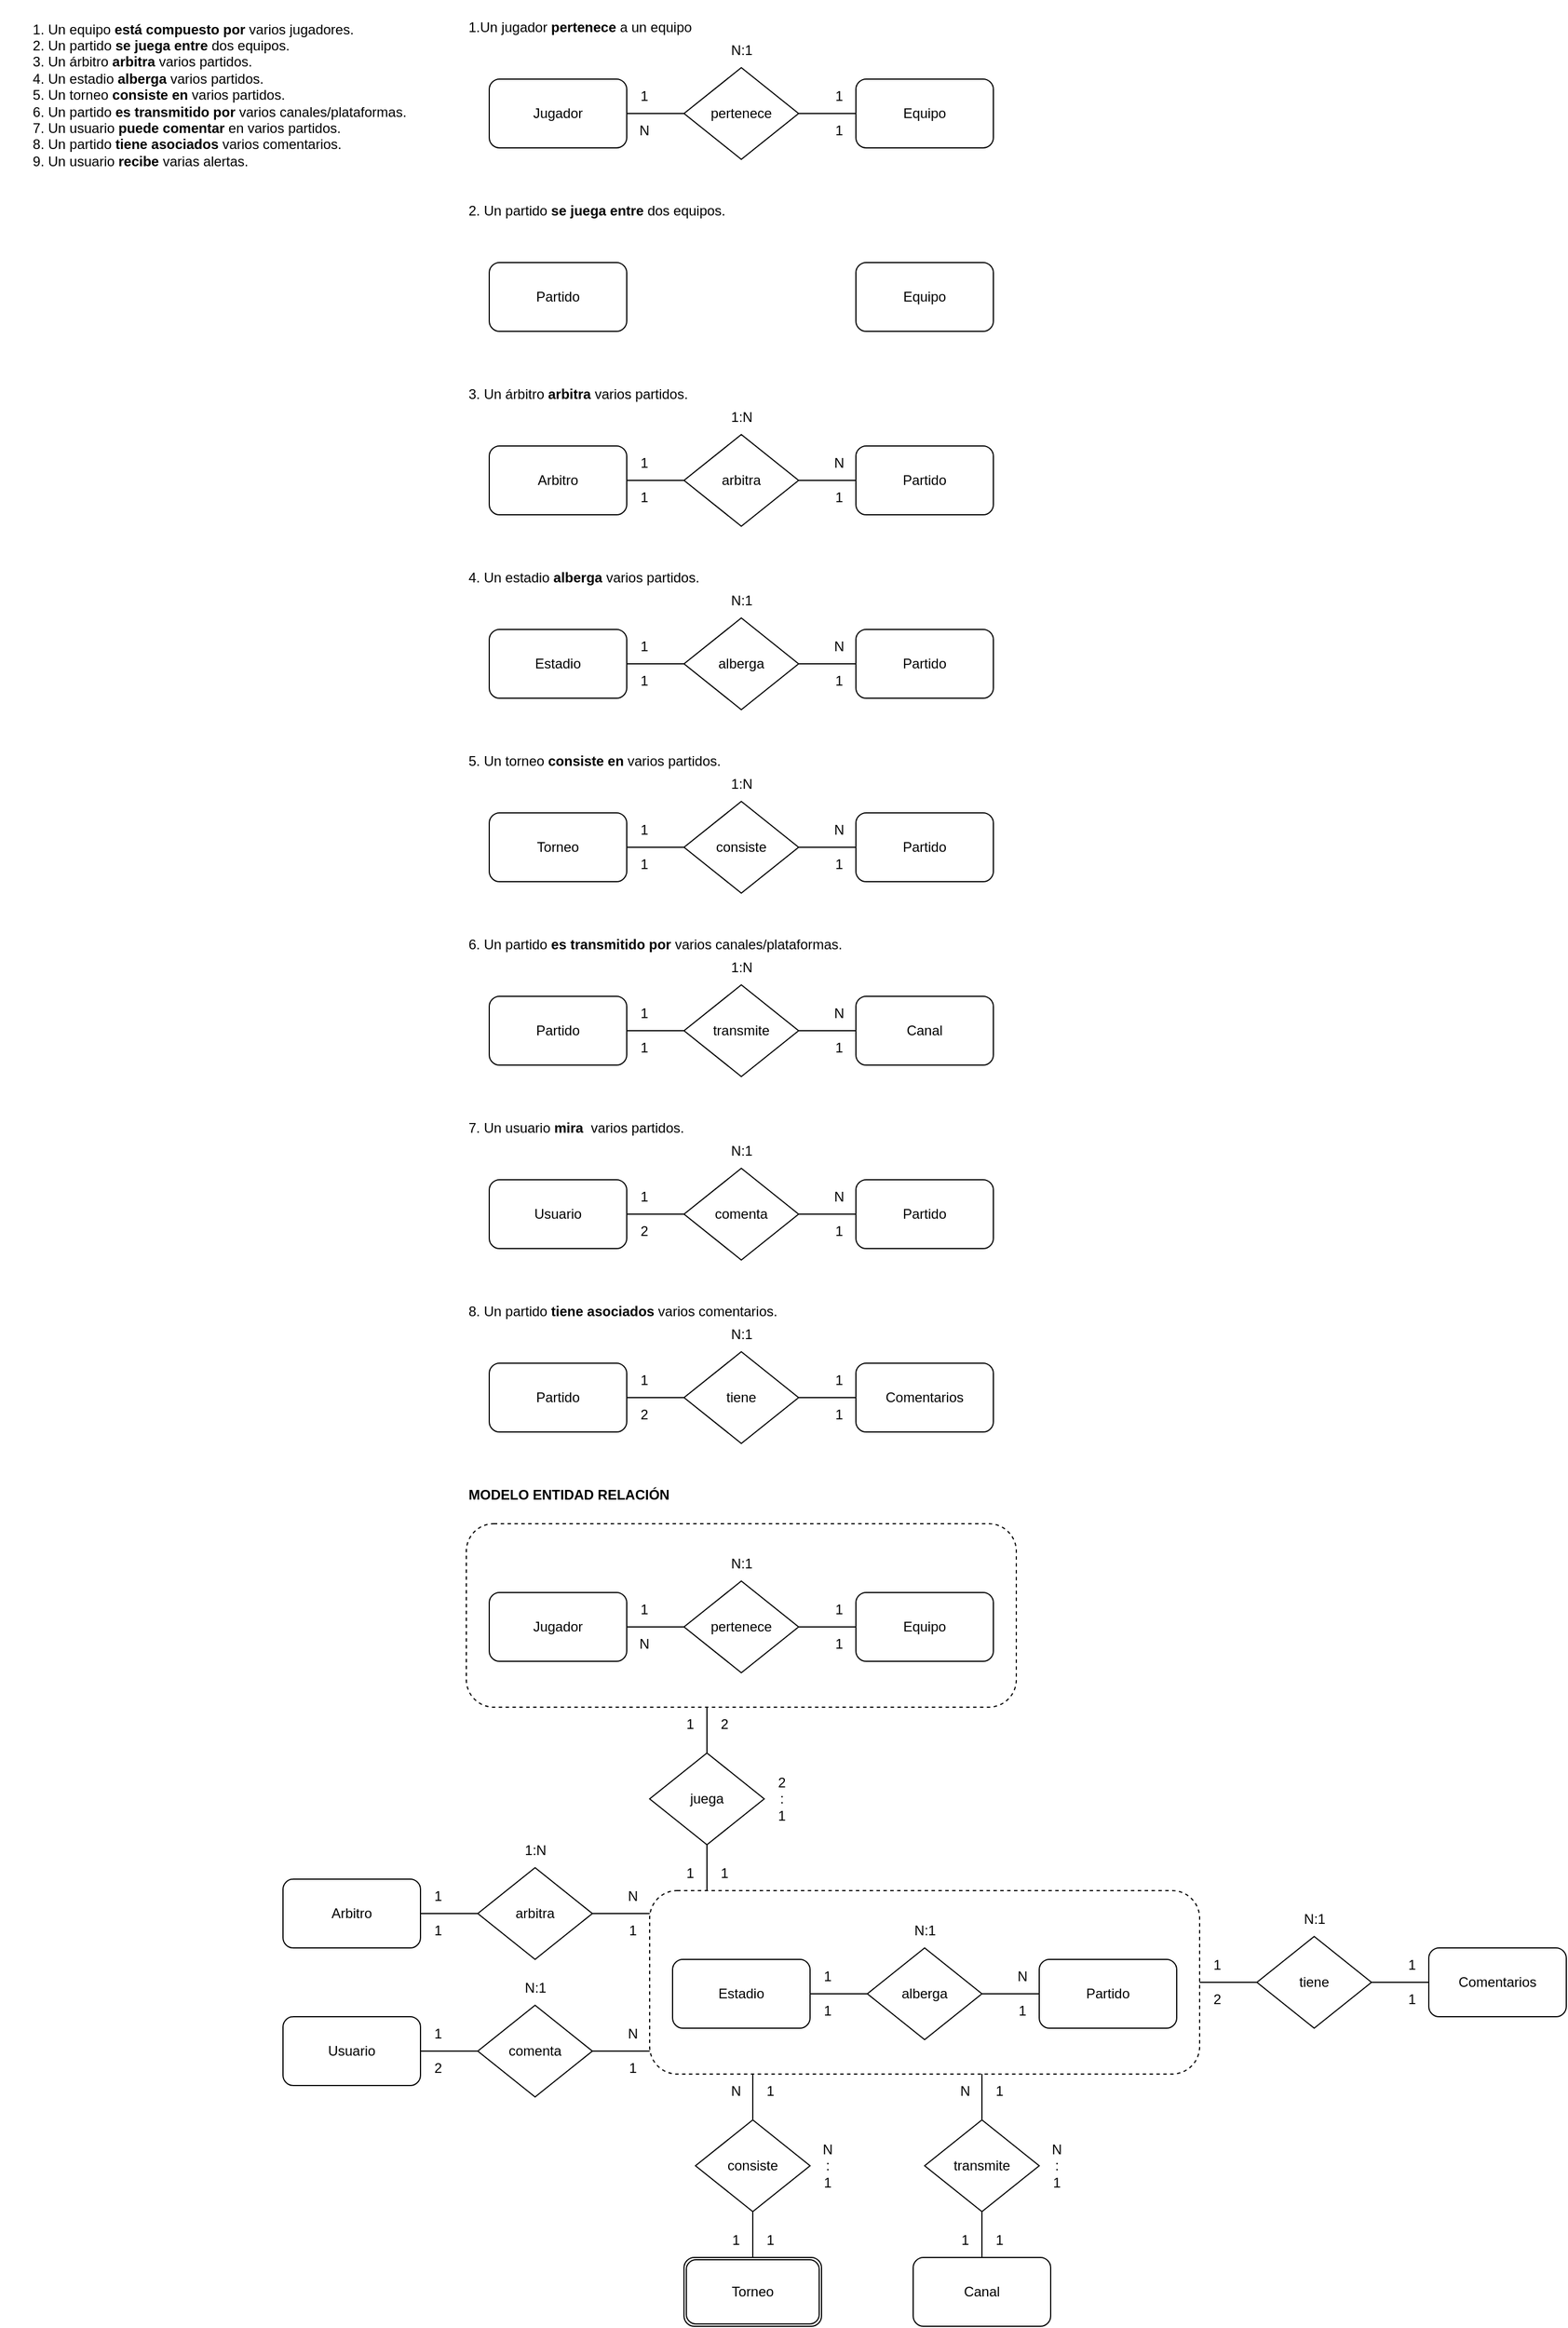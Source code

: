 <mxfile version="21.7.5" type="github">
  <diagram name="Página-1" id="e60TQ1UO-nG2-bENWtMV">
    <mxGraphModel dx="3017" dy="2050" grid="1" gridSize="10" guides="1" tooltips="1" connect="1" arrows="1" fold="1" page="1" pageScale="1" pageWidth="827" pageHeight="1169" math="0" shadow="0">
      <root>
        <mxCell id="0" />
        <mxCell id="1" parent="0" />
        <mxCell id="2xkfDvnHdjMdYnJCSqwo-2" value="&lt;div align=&quot;left&quot;&gt;&lt;ol&gt;&lt;li&gt;Un equipo &lt;strong&gt;está compuesto por&lt;/strong&gt; varios jugadores.&lt;/li&gt;&lt;li&gt;Un partido &lt;strong&gt;se juega entre&lt;/strong&gt; dos equipos.&lt;/li&gt;&lt;li&gt;Un árbitro &lt;strong&gt;arbitra&lt;/strong&gt; varios partidos.&lt;/li&gt;&lt;li&gt;Un estadio &lt;strong&gt;alberga&lt;/strong&gt; varios partidos.&lt;/li&gt;&lt;li&gt;Un torneo &lt;strong&gt;consiste en&lt;/strong&gt; varios partidos.&lt;/li&gt;&lt;li&gt;Un partido &lt;strong&gt;es transmitido por&lt;/strong&gt; varios canales/plataformas.&lt;/li&gt;&lt;li&gt;Un usuario &lt;strong&gt;puede comentar&lt;/strong&gt; en varios partidos.&lt;/li&gt;&lt;li&gt;Un partido &lt;strong&gt;tiene asociados&lt;/strong&gt; varios comentarios.&lt;/li&gt;&lt;li&gt;Un usuario &lt;strong&gt;recibe&lt;/strong&gt; varias alertas.&lt;/li&gt;&lt;/ol&gt;&lt;/div&gt;&lt;br/&gt;" style="text;html=1;align=left;verticalAlign=middle;resizable=0;points=[];autosize=1;strokeColor=none;fillColor=none;" vertex="1" parent="1">
          <mxGeometry x="-1207" y="-1169" width="380" height="180" as="geometry" />
        </mxCell>
        <mxCell id="2xkfDvnHdjMdYnJCSqwo-3" value="&lt;div align=&quot;left&quot;&gt;1.Un jugador &lt;b&gt;pertenece&lt;/b&gt; a un equipo&lt;/div&gt;" style="text;html=1;align=left;verticalAlign=middle;resizable=0;points=[];autosize=1;strokeColor=none;fillColor=none;" vertex="1" parent="1">
          <mxGeometry x="-800" y="-1160" width="220" height="30" as="geometry" />
        </mxCell>
        <mxCell id="2xkfDvnHdjMdYnJCSqwo-4" value="pertenece" style="rhombus;whiteSpace=wrap;html=1;" vertex="1" parent="1">
          <mxGeometry x="-610" y="-1110" width="100" height="80" as="geometry" />
        </mxCell>
        <mxCell id="2xkfDvnHdjMdYnJCSqwo-5" style="edgeStyle=none;rounded=0;orthogonalLoop=1;jettySize=auto;html=1;exitX=1;exitY=0.5;exitDx=0;exitDy=0;entryX=0;entryY=0.5;entryDx=0;entryDy=0;endArrow=none;endFill=0;" edge="1" parent="1" source="2xkfDvnHdjMdYnJCSqwo-6" target="2xkfDvnHdjMdYnJCSqwo-4">
          <mxGeometry relative="1" as="geometry" />
        </mxCell>
        <mxCell id="2xkfDvnHdjMdYnJCSqwo-6" value="Jugador" style="rounded=1;whiteSpace=wrap;html=1;" vertex="1" parent="1">
          <mxGeometry x="-780" y="-1100" width="120" height="60" as="geometry" />
        </mxCell>
        <mxCell id="2xkfDvnHdjMdYnJCSqwo-7" style="edgeStyle=none;rounded=0;orthogonalLoop=1;jettySize=auto;html=1;exitX=0;exitY=0.5;exitDx=0;exitDy=0;entryX=1;entryY=0.5;entryDx=0;entryDy=0;endArrow=none;endFill=0;" edge="1" parent="1" source="2xkfDvnHdjMdYnJCSqwo-8" target="2xkfDvnHdjMdYnJCSqwo-4">
          <mxGeometry relative="1" as="geometry" />
        </mxCell>
        <mxCell id="2xkfDvnHdjMdYnJCSqwo-8" value="&lt;div&gt;Equipo&lt;/div&gt;" style="rounded=1;whiteSpace=wrap;html=1;strokeColor=default;gradientColor=none;shadow=0;" vertex="1" parent="1">
          <mxGeometry x="-460" y="-1100" width="120" height="60" as="geometry" />
        </mxCell>
        <mxCell id="2xkfDvnHdjMdYnJCSqwo-9" value="N:1" style="text;html=1;align=center;verticalAlign=middle;resizable=0;points=[];autosize=1;strokeColor=none;fillColor=none;" vertex="1" parent="1">
          <mxGeometry x="-580" y="-1140" width="40" height="30" as="geometry" />
        </mxCell>
        <mxCell id="2xkfDvnHdjMdYnJCSqwo-10" value="1" style="text;html=1;align=center;verticalAlign=middle;resizable=0;points=[];autosize=1;strokeColor=none;fillColor=none;" vertex="1" parent="1">
          <mxGeometry x="-660" y="-1100" width="30" height="30" as="geometry" />
        </mxCell>
        <mxCell id="2xkfDvnHdjMdYnJCSqwo-11" value="N" style="text;html=1;align=center;verticalAlign=middle;resizable=0;points=[];autosize=1;strokeColor=none;fillColor=none;" vertex="1" parent="1">
          <mxGeometry x="-660" y="-1070" width="30" height="30" as="geometry" />
        </mxCell>
        <mxCell id="2xkfDvnHdjMdYnJCSqwo-12" value="1" style="text;html=1;align=center;verticalAlign=middle;resizable=0;points=[];autosize=1;strokeColor=none;fillColor=none;" vertex="1" parent="1">
          <mxGeometry x="-490" y="-1100" width="30" height="30" as="geometry" />
        </mxCell>
        <mxCell id="2xkfDvnHdjMdYnJCSqwo-13" value="1" style="text;html=1;align=center;verticalAlign=middle;resizable=0;points=[];autosize=1;strokeColor=none;fillColor=none;" vertex="1" parent="1">
          <mxGeometry x="-490" y="-1070" width="30" height="30" as="geometry" />
        </mxCell>
        <mxCell id="2xkfDvnHdjMdYnJCSqwo-14" value="2. Un partido &lt;strong&gt;se juega entre&lt;/strong&gt; dos equipos." style="text;html=1;align=left;verticalAlign=middle;resizable=0;points=[];autosize=1;strokeColor=none;fillColor=none;" vertex="1" parent="1">
          <mxGeometry x="-800" y="-1000" width="250" height="30" as="geometry" />
        </mxCell>
        <mxCell id="2xkfDvnHdjMdYnJCSqwo-19" value="Partido" style="rounded=1;whiteSpace=wrap;html=1;" vertex="1" parent="1">
          <mxGeometry x="-780" y="-940" width="120" height="60" as="geometry" />
        </mxCell>
        <mxCell id="2xkfDvnHdjMdYnJCSqwo-21" value="Equipo" style="rounded=1;whiteSpace=wrap;html=1;" vertex="1" parent="1">
          <mxGeometry x="-460" y="-940" width="120" height="60" as="geometry" />
        </mxCell>
        <mxCell id="2xkfDvnHdjMdYnJCSqwo-27" value="3. Un árbitro &lt;strong&gt;arbitra&lt;/strong&gt; varios partidos." style="text;html=1;align=left;verticalAlign=middle;resizable=0;points=[];autosize=1;strokeColor=none;fillColor=none;" vertex="1" parent="1">
          <mxGeometry x="-800" y="-840" width="210" height="30" as="geometry" />
        </mxCell>
        <mxCell id="2xkfDvnHdjMdYnJCSqwo-28" value="arbitra" style="rhombus;whiteSpace=wrap;html=1;" vertex="1" parent="1">
          <mxGeometry x="-610" y="-790" width="100" height="80" as="geometry" />
        </mxCell>
        <mxCell id="2xkfDvnHdjMdYnJCSqwo-29" style="edgeStyle=none;rounded=0;orthogonalLoop=1;jettySize=auto;html=1;exitX=1;exitY=0.5;exitDx=0;exitDy=0;entryX=0;entryY=0.5;entryDx=0;entryDy=0;endArrow=none;endFill=0;" edge="1" source="2xkfDvnHdjMdYnJCSqwo-30" target="2xkfDvnHdjMdYnJCSqwo-28" parent="1">
          <mxGeometry relative="1" as="geometry" />
        </mxCell>
        <mxCell id="2xkfDvnHdjMdYnJCSqwo-30" value="Arbitro" style="rounded=1;whiteSpace=wrap;html=1;" vertex="1" parent="1">
          <mxGeometry x="-780" y="-780" width="120" height="60" as="geometry" />
        </mxCell>
        <mxCell id="2xkfDvnHdjMdYnJCSqwo-31" style="edgeStyle=none;rounded=0;orthogonalLoop=1;jettySize=auto;html=1;exitX=0;exitY=0.5;exitDx=0;exitDy=0;entryX=1;entryY=0.5;entryDx=0;entryDy=0;endArrow=none;endFill=0;" edge="1" source="2xkfDvnHdjMdYnJCSqwo-32" target="2xkfDvnHdjMdYnJCSqwo-28" parent="1">
          <mxGeometry relative="1" as="geometry" />
        </mxCell>
        <mxCell id="2xkfDvnHdjMdYnJCSqwo-32" value="Partido" style="rounded=1;whiteSpace=wrap;html=1;" vertex="1" parent="1">
          <mxGeometry x="-460" y="-780" width="120" height="60" as="geometry" />
        </mxCell>
        <mxCell id="2xkfDvnHdjMdYnJCSqwo-33" value="1:N" style="text;html=1;align=center;verticalAlign=middle;resizable=0;points=[];autosize=1;strokeColor=none;fillColor=none;" vertex="1" parent="1">
          <mxGeometry x="-580" y="-820" width="40" height="30" as="geometry" />
        </mxCell>
        <mxCell id="2xkfDvnHdjMdYnJCSqwo-34" value="1" style="text;html=1;align=center;verticalAlign=middle;resizable=0;points=[];autosize=1;strokeColor=none;fillColor=none;" vertex="1" parent="1">
          <mxGeometry x="-660" y="-780" width="30" height="30" as="geometry" />
        </mxCell>
        <mxCell id="2xkfDvnHdjMdYnJCSqwo-35" value="1" style="text;html=1;align=center;verticalAlign=middle;resizable=0;points=[];autosize=1;strokeColor=none;fillColor=none;" vertex="1" parent="1">
          <mxGeometry x="-660" y="-750" width="30" height="30" as="geometry" />
        </mxCell>
        <mxCell id="2xkfDvnHdjMdYnJCSqwo-36" value="N" style="text;html=1;align=center;verticalAlign=middle;resizable=0;points=[];autosize=1;strokeColor=none;fillColor=none;" vertex="1" parent="1">
          <mxGeometry x="-490" y="-780" width="30" height="30" as="geometry" />
        </mxCell>
        <mxCell id="2xkfDvnHdjMdYnJCSqwo-37" value="1" style="text;html=1;align=center;verticalAlign=middle;resizable=0;points=[];autosize=1;strokeColor=none;fillColor=none;" vertex="1" parent="1">
          <mxGeometry x="-490" y="-750" width="30" height="30" as="geometry" />
        </mxCell>
        <mxCell id="2xkfDvnHdjMdYnJCSqwo-38" value="4. Un estadio &lt;strong&gt;alberga&lt;/strong&gt; varios partidos." style="text;html=1;align=left;verticalAlign=middle;resizable=0;points=[];autosize=1;strokeColor=none;fillColor=none;" vertex="1" parent="1">
          <mxGeometry x="-800" y="-680" width="220" height="30" as="geometry" />
        </mxCell>
        <mxCell id="2xkfDvnHdjMdYnJCSqwo-39" value="alberga" style="rhombus;whiteSpace=wrap;html=1;" vertex="1" parent="1">
          <mxGeometry x="-610" y="-630" width="100" height="80" as="geometry" />
        </mxCell>
        <mxCell id="2xkfDvnHdjMdYnJCSqwo-40" style="edgeStyle=none;rounded=0;orthogonalLoop=1;jettySize=auto;html=1;exitX=1;exitY=0.5;exitDx=0;exitDy=0;entryX=0;entryY=0.5;entryDx=0;entryDy=0;endArrow=none;endFill=0;" edge="1" source="2xkfDvnHdjMdYnJCSqwo-41" target="2xkfDvnHdjMdYnJCSqwo-39" parent="1">
          <mxGeometry relative="1" as="geometry" />
        </mxCell>
        <mxCell id="2xkfDvnHdjMdYnJCSqwo-41" value="Estadio" style="rounded=1;whiteSpace=wrap;html=1;" vertex="1" parent="1">
          <mxGeometry x="-780" y="-620" width="120" height="60" as="geometry" />
        </mxCell>
        <mxCell id="2xkfDvnHdjMdYnJCSqwo-42" style="edgeStyle=none;rounded=0;orthogonalLoop=1;jettySize=auto;html=1;exitX=0;exitY=0.5;exitDx=0;exitDy=0;entryX=1;entryY=0.5;entryDx=0;entryDy=0;endArrow=none;endFill=0;" edge="1" source="2xkfDvnHdjMdYnJCSqwo-43" target="2xkfDvnHdjMdYnJCSqwo-39" parent="1">
          <mxGeometry relative="1" as="geometry" />
        </mxCell>
        <mxCell id="2xkfDvnHdjMdYnJCSqwo-43" value="Partido" style="rounded=1;whiteSpace=wrap;html=1;" vertex="1" parent="1">
          <mxGeometry x="-460" y="-620" width="120" height="60" as="geometry" />
        </mxCell>
        <mxCell id="2xkfDvnHdjMdYnJCSqwo-44" value="N:1" style="text;html=1;align=center;verticalAlign=middle;resizable=0;points=[];autosize=1;strokeColor=none;fillColor=none;" vertex="1" parent="1">
          <mxGeometry x="-580" y="-660" width="40" height="30" as="geometry" />
        </mxCell>
        <mxCell id="2xkfDvnHdjMdYnJCSqwo-45" value="1" style="text;html=1;align=center;verticalAlign=middle;resizable=0;points=[];autosize=1;strokeColor=none;fillColor=none;" vertex="1" parent="1">
          <mxGeometry x="-660" y="-620" width="30" height="30" as="geometry" />
        </mxCell>
        <mxCell id="2xkfDvnHdjMdYnJCSqwo-46" value="1" style="text;html=1;align=center;verticalAlign=middle;resizable=0;points=[];autosize=1;strokeColor=none;fillColor=none;" vertex="1" parent="1">
          <mxGeometry x="-660" y="-590" width="30" height="30" as="geometry" />
        </mxCell>
        <mxCell id="2xkfDvnHdjMdYnJCSqwo-47" value="N" style="text;html=1;align=center;verticalAlign=middle;resizable=0;points=[];autosize=1;strokeColor=none;fillColor=none;" vertex="1" parent="1">
          <mxGeometry x="-490" y="-620" width="30" height="30" as="geometry" />
        </mxCell>
        <mxCell id="2xkfDvnHdjMdYnJCSqwo-48" value="1" style="text;html=1;align=center;verticalAlign=middle;resizable=0;points=[];autosize=1;strokeColor=none;fillColor=none;" vertex="1" parent="1">
          <mxGeometry x="-490" y="-590" width="30" height="30" as="geometry" />
        </mxCell>
        <mxCell id="2xkfDvnHdjMdYnJCSqwo-49" value="5. Un torneo &lt;strong&gt;consiste en&lt;/strong&gt; varios partidos." style="text;html=1;align=left;verticalAlign=middle;resizable=0;points=[];autosize=1;strokeColor=none;fillColor=none;" vertex="1" parent="1">
          <mxGeometry x="-800" y="-520" width="240" height="30" as="geometry" />
        </mxCell>
        <mxCell id="2xkfDvnHdjMdYnJCSqwo-50" value="consiste" style="rhombus;whiteSpace=wrap;html=1;" vertex="1" parent="1">
          <mxGeometry x="-610" y="-470" width="100" height="80" as="geometry" />
        </mxCell>
        <mxCell id="2xkfDvnHdjMdYnJCSqwo-51" style="edgeStyle=none;rounded=0;orthogonalLoop=1;jettySize=auto;html=1;exitX=1;exitY=0.5;exitDx=0;exitDy=0;entryX=0;entryY=0.5;entryDx=0;entryDy=0;endArrow=none;endFill=0;" edge="1" source="2xkfDvnHdjMdYnJCSqwo-52" target="2xkfDvnHdjMdYnJCSqwo-50" parent="1">
          <mxGeometry relative="1" as="geometry" />
        </mxCell>
        <mxCell id="2xkfDvnHdjMdYnJCSqwo-52" value="Torneo" style="rounded=1;whiteSpace=wrap;html=1;" vertex="1" parent="1">
          <mxGeometry x="-780" y="-460" width="120" height="60" as="geometry" />
        </mxCell>
        <mxCell id="2xkfDvnHdjMdYnJCSqwo-53" style="edgeStyle=none;rounded=0;orthogonalLoop=1;jettySize=auto;html=1;exitX=0;exitY=0.5;exitDx=0;exitDy=0;entryX=1;entryY=0.5;entryDx=0;entryDy=0;endArrow=none;endFill=0;" edge="1" source="2xkfDvnHdjMdYnJCSqwo-54" target="2xkfDvnHdjMdYnJCSqwo-50" parent="1">
          <mxGeometry relative="1" as="geometry" />
        </mxCell>
        <mxCell id="2xkfDvnHdjMdYnJCSqwo-54" value="Partido" style="rounded=1;whiteSpace=wrap;html=1;" vertex="1" parent="1">
          <mxGeometry x="-460" y="-460" width="120" height="60" as="geometry" />
        </mxCell>
        <mxCell id="2xkfDvnHdjMdYnJCSqwo-55" value="1:N" style="text;html=1;align=center;verticalAlign=middle;resizable=0;points=[];autosize=1;strokeColor=none;fillColor=none;" vertex="1" parent="1">
          <mxGeometry x="-580" y="-500" width="40" height="30" as="geometry" />
        </mxCell>
        <mxCell id="2xkfDvnHdjMdYnJCSqwo-56" value="1" style="text;html=1;align=center;verticalAlign=middle;resizable=0;points=[];autosize=1;strokeColor=none;fillColor=none;" vertex="1" parent="1">
          <mxGeometry x="-660" y="-460" width="30" height="30" as="geometry" />
        </mxCell>
        <mxCell id="2xkfDvnHdjMdYnJCSqwo-57" value="1" style="text;html=1;align=center;verticalAlign=middle;resizable=0;points=[];autosize=1;strokeColor=none;fillColor=none;" vertex="1" parent="1">
          <mxGeometry x="-660" y="-430" width="30" height="30" as="geometry" />
        </mxCell>
        <mxCell id="2xkfDvnHdjMdYnJCSqwo-58" value="N" style="text;html=1;align=center;verticalAlign=middle;resizable=0;points=[];autosize=1;strokeColor=none;fillColor=none;" vertex="1" parent="1">
          <mxGeometry x="-490" y="-460" width="30" height="30" as="geometry" />
        </mxCell>
        <mxCell id="2xkfDvnHdjMdYnJCSqwo-59" value="1" style="text;html=1;align=center;verticalAlign=middle;resizable=0;points=[];autosize=1;strokeColor=none;fillColor=none;" vertex="1" parent="1">
          <mxGeometry x="-490" y="-430" width="30" height="30" as="geometry" />
        </mxCell>
        <mxCell id="2xkfDvnHdjMdYnJCSqwo-60" value="6. Un partido &lt;strong&gt;es transmitido por&lt;/strong&gt; varios canales/plataformas." style="text;html=1;align=left;verticalAlign=middle;resizable=0;points=[];autosize=1;strokeColor=none;fillColor=none;" vertex="1" parent="1">
          <mxGeometry x="-800" y="-360" width="350" height="30" as="geometry" />
        </mxCell>
        <mxCell id="2xkfDvnHdjMdYnJCSqwo-61" value="transmite" style="rhombus;whiteSpace=wrap;html=1;" vertex="1" parent="1">
          <mxGeometry x="-610" y="-310" width="100" height="80" as="geometry" />
        </mxCell>
        <mxCell id="2xkfDvnHdjMdYnJCSqwo-62" style="edgeStyle=none;rounded=0;orthogonalLoop=1;jettySize=auto;html=1;exitX=1;exitY=0.5;exitDx=0;exitDy=0;entryX=0;entryY=0.5;entryDx=0;entryDy=0;endArrow=none;endFill=0;" edge="1" source="2xkfDvnHdjMdYnJCSqwo-63" target="2xkfDvnHdjMdYnJCSqwo-61" parent="1">
          <mxGeometry relative="1" as="geometry" />
        </mxCell>
        <mxCell id="2xkfDvnHdjMdYnJCSqwo-63" value="Partido" style="rounded=1;whiteSpace=wrap;html=1;" vertex="1" parent="1">
          <mxGeometry x="-780" y="-300" width="120" height="60" as="geometry" />
        </mxCell>
        <mxCell id="2xkfDvnHdjMdYnJCSqwo-64" style="edgeStyle=none;rounded=0;orthogonalLoop=1;jettySize=auto;html=1;exitX=0;exitY=0.5;exitDx=0;exitDy=0;entryX=1;entryY=0.5;entryDx=0;entryDy=0;endArrow=none;endFill=0;" edge="1" source="2xkfDvnHdjMdYnJCSqwo-65" target="2xkfDvnHdjMdYnJCSqwo-61" parent="1">
          <mxGeometry relative="1" as="geometry" />
        </mxCell>
        <mxCell id="2xkfDvnHdjMdYnJCSqwo-65" value="Canal" style="rounded=1;whiteSpace=wrap;html=1;" vertex="1" parent="1">
          <mxGeometry x="-460" y="-300" width="120" height="60" as="geometry" />
        </mxCell>
        <mxCell id="2xkfDvnHdjMdYnJCSqwo-66" value="1:N" style="text;html=1;align=center;verticalAlign=middle;resizable=0;points=[];autosize=1;strokeColor=none;fillColor=none;" vertex="1" parent="1">
          <mxGeometry x="-580" y="-340" width="40" height="30" as="geometry" />
        </mxCell>
        <mxCell id="2xkfDvnHdjMdYnJCSqwo-67" value="1" style="text;html=1;align=center;verticalAlign=middle;resizable=0;points=[];autosize=1;strokeColor=none;fillColor=none;" vertex="1" parent="1">
          <mxGeometry x="-660" y="-300" width="30" height="30" as="geometry" />
        </mxCell>
        <mxCell id="2xkfDvnHdjMdYnJCSqwo-68" value="1" style="text;html=1;align=center;verticalAlign=middle;resizable=0;points=[];autosize=1;strokeColor=none;fillColor=none;" vertex="1" parent="1">
          <mxGeometry x="-660" y="-270" width="30" height="30" as="geometry" />
        </mxCell>
        <mxCell id="2xkfDvnHdjMdYnJCSqwo-69" value="N" style="text;html=1;align=center;verticalAlign=middle;resizable=0;points=[];autosize=1;strokeColor=none;fillColor=none;" vertex="1" parent="1">
          <mxGeometry x="-490" y="-300" width="30" height="30" as="geometry" />
        </mxCell>
        <mxCell id="2xkfDvnHdjMdYnJCSqwo-70" value="1" style="text;html=1;align=center;verticalAlign=middle;resizable=0;points=[];autosize=1;strokeColor=none;fillColor=none;" vertex="1" parent="1">
          <mxGeometry x="-490" y="-270" width="30" height="30" as="geometry" />
        </mxCell>
        <mxCell id="2xkfDvnHdjMdYnJCSqwo-71" value="7. Un usuario &lt;b&gt;mira&lt;/b&gt;&amp;nbsp; varios partidos." style="text;html=1;align=left;verticalAlign=middle;resizable=0;points=[];autosize=1;strokeColor=none;fillColor=none;" vertex="1" parent="1">
          <mxGeometry x="-800" y="-200" width="210" height="30" as="geometry" />
        </mxCell>
        <mxCell id="2xkfDvnHdjMdYnJCSqwo-72" value="comenta" style="rhombus;whiteSpace=wrap;html=1;" vertex="1" parent="1">
          <mxGeometry x="-610" y="-150" width="100" height="80" as="geometry" />
        </mxCell>
        <mxCell id="2xkfDvnHdjMdYnJCSqwo-73" style="edgeStyle=none;rounded=0;orthogonalLoop=1;jettySize=auto;html=1;exitX=1;exitY=0.5;exitDx=0;exitDy=0;entryX=0;entryY=0.5;entryDx=0;entryDy=0;endArrow=none;endFill=0;" edge="1" source="2xkfDvnHdjMdYnJCSqwo-74" target="2xkfDvnHdjMdYnJCSqwo-72" parent="1">
          <mxGeometry relative="1" as="geometry" />
        </mxCell>
        <mxCell id="2xkfDvnHdjMdYnJCSqwo-74" value="Usuario" style="rounded=1;whiteSpace=wrap;html=1;" vertex="1" parent="1">
          <mxGeometry x="-780" y="-140" width="120" height="60" as="geometry" />
        </mxCell>
        <mxCell id="2xkfDvnHdjMdYnJCSqwo-75" style="edgeStyle=none;rounded=0;orthogonalLoop=1;jettySize=auto;html=1;exitX=0;exitY=0.5;exitDx=0;exitDy=0;entryX=1;entryY=0.5;entryDx=0;entryDy=0;endArrow=none;endFill=0;" edge="1" source="2xkfDvnHdjMdYnJCSqwo-76" target="2xkfDvnHdjMdYnJCSqwo-72" parent="1">
          <mxGeometry relative="1" as="geometry" />
        </mxCell>
        <mxCell id="2xkfDvnHdjMdYnJCSqwo-76" value="Partido" style="rounded=1;whiteSpace=wrap;html=1;" vertex="1" parent="1">
          <mxGeometry x="-460" y="-140" width="120" height="60" as="geometry" />
        </mxCell>
        <mxCell id="2xkfDvnHdjMdYnJCSqwo-77" value="N:1" style="text;html=1;align=center;verticalAlign=middle;resizable=0;points=[];autosize=1;strokeColor=none;fillColor=none;" vertex="1" parent="1">
          <mxGeometry x="-580" y="-180" width="40" height="30" as="geometry" />
        </mxCell>
        <mxCell id="2xkfDvnHdjMdYnJCSqwo-78" value="1" style="text;html=1;align=center;verticalAlign=middle;resizable=0;points=[];autosize=1;strokeColor=none;fillColor=none;" vertex="1" parent="1">
          <mxGeometry x="-660" y="-140" width="30" height="30" as="geometry" />
        </mxCell>
        <mxCell id="2xkfDvnHdjMdYnJCSqwo-79" value="2" style="text;html=1;align=center;verticalAlign=middle;resizable=0;points=[];autosize=1;strokeColor=none;fillColor=none;" vertex="1" parent="1">
          <mxGeometry x="-660" y="-110" width="30" height="30" as="geometry" />
        </mxCell>
        <mxCell id="2xkfDvnHdjMdYnJCSqwo-80" value="N" style="text;html=1;align=center;verticalAlign=middle;resizable=0;points=[];autosize=1;strokeColor=none;fillColor=none;" vertex="1" parent="1">
          <mxGeometry x="-490" y="-140" width="30" height="30" as="geometry" />
        </mxCell>
        <mxCell id="2xkfDvnHdjMdYnJCSqwo-81" value="1" style="text;html=1;align=center;verticalAlign=middle;resizable=0;points=[];autosize=1;strokeColor=none;fillColor=none;" vertex="1" parent="1">
          <mxGeometry x="-490" y="-110" width="30" height="30" as="geometry" />
        </mxCell>
        <mxCell id="2xkfDvnHdjMdYnJCSqwo-82" value="8. Un partido &lt;strong&gt;tiene asociados&lt;/strong&gt; varios comentarios." style="text;html=1;align=left;verticalAlign=middle;resizable=0;points=[];autosize=1;strokeColor=none;fillColor=none;" vertex="1" parent="1">
          <mxGeometry x="-800" y="-40" width="290" height="30" as="geometry" />
        </mxCell>
        <mxCell id="2xkfDvnHdjMdYnJCSqwo-83" value="tiene" style="rhombus;whiteSpace=wrap;html=1;" vertex="1" parent="1">
          <mxGeometry x="-610" y="10" width="100" height="80" as="geometry" />
        </mxCell>
        <mxCell id="2xkfDvnHdjMdYnJCSqwo-84" style="edgeStyle=none;rounded=0;orthogonalLoop=1;jettySize=auto;html=1;exitX=1;exitY=0.5;exitDx=0;exitDy=0;entryX=0;entryY=0.5;entryDx=0;entryDy=0;endArrow=none;endFill=0;" edge="1" source="2xkfDvnHdjMdYnJCSqwo-85" target="2xkfDvnHdjMdYnJCSqwo-83" parent="1">
          <mxGeometry relative="1" as="geometry" />
        </mxCell>
        <mxCell id="2xkfDvnHdjMdYnJCSqwo-85" value="Partido" style="rounded=1;whiteSpace=wrap;html=1;" vertex="1" parent="1">
          <mxGeometry x="-780" y="20" width="120" height="60" as="geometry" />
        </mxCell>
        <mxCell id="2xkfDvnHdjMdYnJCSqwo-86" style="edgeStyle=none;rounded=0;orthogonalLoop=1;jettySize=auto;html=1;exitX=0;exitY=0.5;exitDx=0;exitDy=0;entryX=1;entryY=0.5;entryDx=0;entryDy=0;endArrow=none;endFill=0;" edge="1" source="2xkfDvnHdjMdYnJCSqwo-87" target="2xkfDvnHdjMdYnJCSqwo-83" parent="1">
          <mxGeometry relative="1" as="geometry" />
        </mxCell>
        <mxCell id="2xkfDvnHdjMdYnJCSqwo-87" value="Comentarios" style="rounded=1;whiteSpace=wrap;html=1;" vertex="1" parent="1">
          <mxGeometry x="-460" y="20" width="120" height="60" as="geometry" />
        </mxCell>
        <mxCell id="2xkfDvnHdjMdYnJCSqwo-88" value="N:1" style="text;html=1;align=center;verticalAlign=middle;resizable=0;points=[];autosize=1;strokeColor=none;fillColor=none;" vertex="1" parent="1">
          <mxGeometry x="-580" y="-20" width="40" height="30" as="geometry" />
        </mxCell>
        <mxCell id="2xkfDvnHdjMdYnJCSqwo-89" value="1" style="text;html=1;align=center;verticalAlign=middle;resizable=0;points=[];autosize=1;strokeColor=none;fillColor=none;" vertex="1" parent="1">
          <mxGeometry x="-660" y="20" width="30" height="30" as="geometry" />
        </mxCell>
        <mxCell id="2xkfDvnHdjMdYnJCSqwo-90" value="2" style="text;html=1;align=center;verticalAlign=middle;resizable=0;points=[];autosize=1;strokeColor=none;fillColor=none;" vertex="1" parent="1">
          <mxGeometry x="-660" y="50" width="30" height="30" as="geometry" />
        </mxCell>
        <mxCell id="2xkfDvnHdjMdYnJCSqwo-91" value="1" style="text;html=1;align=center;verticalAlign=middle;resizable=0;points=[];autosize=1;strokeColor=none;fillColor=none;" vertex="1" parent="1">
          <mxGeometry x="-490" y="20" width="30" height="30" as="geometry" />
        </mxCell>
        <mxCell id="2xkfDvnHdjMdYnJCSqwo-92" value="1" style="text;html=1;align=center;verticalAlign=middle;resizable=0;points=[];autosize=1;strokeColor=none;fillColor=none;" vertex="1" parent="1">
          <mxGeometry x="-490" y="50" width="30" height="30" as="geometry" />
        </mxCell>
        <mxCell id="2xkfDvnHdjMdYnJCSqwo-104" value="&lt;b&gt;MODELO ENTIDAD RELACIÓN&lt;br&gt;&lt;/b&gt;" style="text;html=1;align=left;verticalAlign=middle;resizable=0;points=[];autosize=1;strokeColor=none;fillColor=none;" vertex="1" parent="1">
          <mxGeometry x="-800" y="120" width="200" height="30" as="geometry" />
        </mxCell>
        <mxCell id="2xkfDvnHdjMdYnJCSqwo-148" value="alberga" style="rhombus;whiteSpace=wrap;html=1;" vertex="1" parent="1">
          <mxGeometry x="-450" y="530" width="100" height="80" as="geometry" />
        </mxCell>
        <mxCell id="2xkfDvnHdjMdYnJCSqwo-149" style="edgeStyle=none;rounded=0;orthogonalLoop=1;jettySize=auto;html=1;exitX=1;exitY=0.5;exitDx=0;exitDy=0;entryX=0;entryY=0.5;entryDx=0;entryDy=0;endArrow=none;endFill=0;" edge="1" source="2xkfDvnHdjMdYnJCSqwo-150" target="2xkfDvnHdjMdYnJCSqwo-148" parent="1">
          <mxGeometry relative="1" as="geometry" />
        </mxCell>
        <mxCell id="2xkfDvnHdjMdYnJCSqwo-150" value="Estadio" style="rounded=1;whiteSpace=wrap;html=1;" vertex="1" parent="1">
          <mxGeometry x="-620" y="540" width="120" height="60" as="geometry" />
        </mxCell>
        <mxCell id="2xkfDvnHdjMdYnJCSqwo-151" style="edgeStyle=none;rounded=0;orthogonalLoop=1;jettySize=auto;html=1;exitX=0;exitY=0.5;exitDx=0;exitDy=0;entryX=1;entryY=0.5;entryDx=0;entryDy=0;endArrow=none;endFill=0;" edge="1" source="2xkfDvnHdjMdYnJCSqwo-152" target="2xkfDvnHdjMdYnJCSqwo-148" parent="1">
          <mxGeometry relative="1" as="geometry" />
        </mxCell>
        <mxCell id="2xkfDvnHdjMdYnJCSqwo-152" value="Partido" style="rounded=1;whiteSpace=wrap;html=1;" vertex="1" parent="1">
          <mxGeometry x="-300" y="540" width="120" height="60" as="geometry" />
        </mxCell>
        <mxCell id="2xkfDvnHdjMdYnJCSqwo-153" value="N:1" style="text;html=1;align=center;verticalAlign=middle;resizable=0;points=[];autosize=1;strokeColor=none;fillColor=none;" vertex="1" parent="1">
          <mxGeometry x="-420" y="500" width="40" height="30" as="geometry" />
        </mxCell>
        <mxCell id="2xkfDvnHdjMdYnJCSqwo-154" value="1" style="text;html=1;align=center;verticalAlign=middle;resizable=0;points=[];autosize=1;strokeColor=none;fillColor=none;" vertex="1" parent="1">
          <mxGeometry x="-500" y="540" width="30" height="30" as="geometry" />
        </mxCell>
        <mxCell id="2xkfDvnHdjMdYnJCSqwo-155" value="1" style="text;html=1;align=center;verticalAlign=middle;resizable=0;points=[];autosize=1;strokeColor=none;fillColor=none;" vertex="1" parent="1">
          <mxGeometry x="-500" y="570" width="30" height="30" as="geometry" />
        </mxCell>
        <mxCell id="2xkfDvnHdjMdYnJCSqwo-156" value="N" style="text;html=1;align=center;verticalAlign=middle;resizable=0;points=[];autosize=1;strokeColor=none;fillColor=none;" vertex="1" parent="1">
          <mxGeometry x="-330" y="540" width="30" height="30" as="geometry" />
        </mxCell>
        <mxCell id="2xkfDvnHdjMdYnJCSqwo-157" value="1" style="text;html=1;align=center;verticalAlign=middle;resizable=0;points=[];autosize=1;strokeColor=none;fillColor=none;" vertex="1" parent="1">
          <mxGeometry x="-330" y="570" width="30" height="30" as="geometry" />
        </mxCell>
        <mxCell id="2xkfDvnHdjMdYnJCSqwo-158" value="" style="rounded=1;whiteSpace=wrap;html=1;dashed=1;fillColor=none;" vertex="1" parent="1">
          <mxGeometry x="-640" y="480" width="480" height="160" as="geometry" />
        </mxCell>
        <mxCell id="2xkfDvnHdjMdYnJCSqwo-172" style="rounded=0;orthogonalLoop=1;jettySize=auto;html=1;entryX=0.5;entryY=0;entryDx=0;entryDy=0;endArrow=none;endFill=0;" edge="1" parent="1">
          <mxGeometry relative="1" as="geometry">
            <mxPoint x="-590" y="480" as="targetPoint" />
            <mxPoint x="-590.0" y="440.0" as="sourcePoint" />
          </mxGeometry>
        </mxCell>
        <mxCell id="2xkfDvnHdjMdYnJCSqwo-174" style="rounded=0;orthogonalLoop=1;jettySize=auto;html=1;entryX=0.5;entryY=0;entryDx=0;entryDy=0;endArrow=none;endFill=0;" edge="1" parent="1">
          <mxGeometry relative="1" as="geometry">
            <mxPoint x="-590" y="320" as="sourcePoint" />
            <mxPoint x="-590.0" y="360" as="targetPoint" />
          </mxGeometry>
        </mxCell>
        <mxCell id="2xkfDvnHdjMdYnJCSqwo-175" value="&lt;div&gt;2&lt;/div&gt;&lt;div&gt;:&lt;/div&gt;&lt;div&gt;1&lt;br&gt;&lt;/div&gt;" style="text;html=1;align=center;verticalAlign=middle;resizable=0;points=[];autosize=1;strokeColor=none;fillColor=none;" vertex="1" parent="1">
          <mxGeometry x="-540" y="370" width="30" height="60" as="geometry" />
        </mxCell>
        <mxCell id="2xkfDvnHdjMdYnJCSqwo-176" value="2" style="text;html=1;align=center;verticalAlign=middle;resizable=0;points=[];autosize=1;strokeColor=none;fillColor=none;" vertex="1" parent="1">
          <mxGeometry x="-590" y="320" width="30" height="30" as="geometry" />
        </mxCell>
        <mxCell id="2xkfDvnHdjMdYnJCSqwo-177" value="1" style="text;html=1;align=center;verticalAlign=middle;resizable=0;points=[];autosize=1;strokeColor=none;fillColor=none;" vertex="1" parent="1">
          <mxGeometry x="-620" y="320" width="30" height="30" as="geometry" />
        </mxCell>
        <mxCell id="2xkfDvnHdjMdYnJCSqwo-178" value="1" style="text;html=1;align=center;verticalAlign=middle;resizable=0;points=[];autosize=1;strokeColor=none;fillColor=none;" vertex="1" parent="1">
          <mxGeometry x="-590" y="450" width="30" height="30" as="geometry" />
        </mxCell>
        <mxCell id="2xkfDvnHdjMdYnJCSqwo-179" value="1" style="text;html=1;align=center;verticalAlign=middle;resizable=0;points=[];autosize=1;strokeColor=none;fillColor=none;" vertex="1" parent="1">
          <mxGeometry x="-620" y="450" width="30" height="30" as="geometry" />
        </mxCell>
        <mxCell id="2xkfDvnHdjMdYnJCSqwo-181" value="juega" style="rhombus;whiteSpace=wrap;html=1;" vertex="1" parent="1">
          <mxGeometry x="-640" y="360" width="100" height="80" as="geometry" />
        </mxCell>
        <mxCell id="2xkfDvnHdjMdYnJCSqwo-182" value="" style="group" vertex="1" connectable="0" parent="1">
          <mxGeometry x="-800" y="160" width="480" height="160" as="geometry" />
        </mxCell>
        <mxCell id="2xkfDvnHdjMdYnJCSqwo-127" value="" style="rounded=1;whiteSpace=wrap;html=1;dashed=1;fillColor=none;" vertex="1" parent="2xkfDvnHdjMdYnJCSqwo-182">
          <mxGeometry width="480" height="160" as="geometry" />
        </mxCell>
        <mxCell id="2xkfDvnHdjMdYnJCSqwo-138" value="pertenece" style="rhombus;whiteSpace=wrap;html=1;" vertex="1" parent="2xkfDvnHdjMdYnJCSqwo-182">
          <mxGeometry x="190" y="50" width="100" height="80" as="geometry" />
        </mxCell>
        <mxCell id="2xkfDvnHdjMdYnJCSqwo-139" style="edgeStyle=none;rounded=0;orthogonalLoop=1;jettySize=auto;html=1;exitX=1;exitY=0.5;exitDx=0;exitDy=0;entryX=0;entryY=0.5;entryDx=0;entryDy=0;endArrow=none;endFill=0;" edge="1" source="2xkfDvnHdjMdYnJCSqwo-140" target="2xkfDvnHdjMdYnJCSqwo-138" parent="2xkfDvnHdjMdYnJCSqwo-182">
          <mxGeometry relative="1" as="geometry" />
        </mxCell>
        <mxCell id="2xkfDvnHdjMdYnJCSqwo-140" value="Jugador" style="rounded=1;whiteSpace=wrap;html=1;" vertex="1" parent="2xkfDvnHdjMdYnJCSqwo-182">
          <mxGeometry x="20" y="60" width="120" height="60" as="geometry" />
        </mxCell>
        <mxCell id="2xkfDvnHdjMdYnJCSqwo-141" style="edgeStyle=none;rounded=0;orthogonalLoop=1;jettySize=auto;html=1;exitX=0;exitY=0.5;exitDx=0;exitDy=0;entryX=1;entryY=0.5;entryDx=0;entryDy=0;endArrow=none;endFill=0;" edge="1" source="2xkfDvnHdjMdYnJCSqwo-142" target="2xkfDvnHdjMdYnJCSqwo-138" parent="2xkfDvnHdjMdYnJCSqwo-182">
          <mxGeometry relative="1" as="geometry" />
        </mxCell>
        <mxCell id="2xkfDvnHdjMdYnJCSqwo-142" value="&lt;div&gt;Equipo&lt;/div&gt;" style="rounded=1;whiteSpace=wrap;html=1;strokeColor=default;gradientColor=none;shadow=0;" vertex="1" parent="2xkfDvnHdjMdYnJCSqwo-182">
          <mxGeometry x="340" y="60" width="120" height="60" as="geometry" />
        </mxCell>
        <mxCell id="2xkfDvnHdjMdYnJCSqwo-143" value="N:1" style="text;html=1;align=center;verticalAlign=middle;resizable=0;points=[];autosize=1;strokeColor=none;fillColor=none;" vertex="1" parent="2xkfDvnHdjMdYnJCSqwo-182">
          <mxGeometry x="220" y="20" width="40" height="30" as="geometry" />
        </mxCell>
        <mxCell id="2xkfDvnHdjMdYnJCSqwo-144" value="1" style="text;html=1;align=center;verticalAlign=middle;resizable=0;points=[];autosize=1;strokeColor=none;fillColor=none;" vertex="1" parent="2xkfDvnHdjMdYnJCSqwo-182">
          <mxGeometry x="140" y="60" width="30" height="30" as="geometry" />
        </mxCell>
        <mxCell id="2xkfDvnHdjMdYnJCSqwo-145" value="N" style="text;html=1;align=center;verticalAlign=middle;resizable=0;points=[];autosize=1;strokeColor=none;fillColor=none;" vertex="1" parent="2xkfDvnHdjMdYnJCSqwo-182">
          <mxGeometry x="140" y="90" width="30" height="30" as="geometry" />
        </mxCell>
        <mxCell id="2xkfDvnHdjMdYnJCSqwo-146" value="1" style="text;html=1;align=center;verticalAlign=middle;resizable=0;points=[];autosize=1;strokeColor=none;fillColor=none;" vertex="1" parent="2xkfDvnHdjMdYnJCSqwo-182">
          <mxGeometry x="310" y="60" width="30" height="30" as="geometry" />
        </mxCell>
        <mxCell id="2xkfDvnHdjMdYnJCSqwo-147" value="1" style="text;html=1;align=center;verticalAlign=middle;resizable=0;points=[];autosize=1;strokeColor=none;fillColor=none;" vertex="1" parent="2xkfDvnHdjMdYnJCSqwo-182">
          <mxGeometry x="310" y="90" width="30" height="30" as="geometry" />
        </mxCell>
        <mxCell id="2xkfDvnHdjMdYnJCSqwo-183" value="arbitra" style="rhombus;whiteSpace=wrap;html=1;" vertex="1" parent="1">
          <mxGeometry x="-790" y="460" width="100" height="80" as="geometry" />
        </mxCell>
        <mxCell id="2xkfDvnHdjMdYnJCSqwo-184" style="edgeStyle=none;rounded=0;orthogonalLoop=1;jettySize=auto;html=1;exitX=1;exitY=0.5;exitDx=0;exitDy=0;entryX=0;entryY=0.5;entryDx=0;entryDy=0;endArrow=none;endFill=0;" edge="1" source="2xkfDvnHdjMdYnJCSqwo-185" target="2xkfDvnHdjMdYnJCSqwo-183" parent="1">
          <mxGeometry relative="1" as="geometry" />
        </mxCell>
        <mxCell id="2xkfDvnHdjMdYnJCSqwo-185" value="Arbitro" style="rounded=1;whiteSpace=wrap;html=1;" vertex="1" parent="1">
          <mxGeometry x="-960" y="470" width="120" height="60" as="geometry" />
        </mxCell>
        <mxCell id="2xkfDvnHdjMdYnJCSqwo-186" style="edgeStyle=none;rounded=0;orthogonalLoop=1;jettySize=auto;html=1;exitX=0;exitY=0.5;exitDx=0;exitDy=0;entryX=1;entryY=0.5;entryDx=0;entryDy=0;endArrow=none;endFill=0;" edge="1" target="2xkfDvnHdjMdYnJCSqwo-183" parent="1">
          <mxGeometry relative="1" as="geometry">
            <mxPoint x="-640" y="500" as="sourcePoint" />
          </mxGeometry>
        </mxCell>
        <mxCell id="2xkfDvnHdjMdYnJCSqwo-187" value="1:N" style="text;html=1;align=center;verticalAlign=middle;resizable=0;points=[];autosize=1;strokeColor=none;fillColor=none;" vertex="1" parent="1">
          <mxGeometry x="-760" y="430" width="40" height="30" as="geometry" />
        </mxCell>
        <mxCell id="2xkfDvnHdjMdYnJCSqwo-188" value="1" style="text;html=1;align=center;verticalAlign=middle;resizable=0;points=[];autosize=1;strokeColor=none;fillColor=none;" vertex="1" parent="1">
          <mxGeometry x="-840" y="470" width="30" height="30" as="geometry" />
        </mxCell>
        <mxCell id="2xkfDvnHdjMdYnJCSqwo-189" value="1" style="text;html=1;align=center;verticalAlign=middle;resizable=0;points=[];autosize=1;strokeColor=none;fillColor=none;" vertex="1" parent="1">
          <mxGeometry x="-840" y="500" width="30" height="30" as="geometry" />
        </mxCell>
        <mxCell id="2xkfDvnHdjMdYnJCSqwo-190" value="N" style="text;html=1;align=center;verticalAlign=middle;resizable=0;points=[];autosize=1;strokeColor=none;fillColor=none;" vertex="1" parent="1">
          <mxGeometry x="-670" y="470" width="30" height="30" as="geometry" />
        </mxCell>
        <mxCell id="2xkfDvnHdjMdYnJCSqwo-191" value="1" style="text;html=1;align=center;verticalAlign=middle;resizable=0;points=[];autosize=1;strokeColor=none;fillColor=none;" vertex="1" parent="1">
          <mxGeometry x="-670" y="500" width="30" height="30" as="geometry" />
        </mxCell>
        <mxCell id="2xkfDvnHdjMdYnJCSqwo-192" value="comenta" style="rhombus;whiteSpace=wrap;html=1;" vertex="1" parent="1">
          <mxGeometry x="-790" y="580" width="100" height="80" as="geometry" />
        </mxCell>
        <mxCell id="2xkfDvnHdjMdYnJCSqwo-193" style="edgeStyle=none;rounded=0;orthogonalLoop=1;jettySize=auto;html=1;exitX=1;exitY=0.5;exitDx=0;exitDy=0;entryX=0;entryY=0.5;entryDx=0;entryDy=0;endArrow=none;endFill=0;" edge="1" source="2xkfDvnHdjMdYnJCSqwo-194" target="2xkfDvnHdjMdYnJCSqwo-192" parent="1">
          <mxGeometry relative="1" as="geometry" />
        </mxCell>
        <mxCell id="2xkfDvnHdjMdYnJCSqwo-194" value="Usuario" style="rounded=1;whiteSpace=wrap;html=1;" vertex="1" parent="1">
          <mxGeometry x="-960" y="590" width="120" height="60" as="geometry" />
        </mxCell>
        <mxCell id="2xkfDvnHdjMdYnJCSqwo-195" style="edgeStyle=none;rounded=0;orthogonalLoop=1;jettySize=auto;html=1;exitX=0;exitY=0.5;exitDx=0;exitDy=0;entryX=1;entryY=0.5;entryDx=0;entryDy=0;endArrow=none;endFill=0;" edge="1" target="2xkfDvnHdjMdYnJCSqwo-192" parent="1">
          <mxGeometry relative="1" as="geometry">
            <mxPoint x="-640" y="620" as="sourcePoint" />
          </mxGeometry>
        </mxCell>
        <mxCell id="2xkfDvnHdjMdYnJCSqwo-196" value="N:1" style="text;html=1;align=center;verticalAlign=middle;resizable=0;points=[];autosize=1;strokeColor=none;fillColor=none;" vertex="1" parent="1">
          <mxGeometry x="-760" y="550" width="40" height="30" as="geometry" />
        </mxCell>
        <mxCell id="2xkfDvnHdjMdYnJCSqwo-197" value="1" style="text;html=1;align=center;verticalAlign=middle;resizable=0;points=[];autosize=1;strokeColor=none;fillColor=none;" vertex="1" parent="1">
          <mxGeometry x="-840" y="590" width="30" height="30" as="geometry" />
        </mxCell>
        <mxCell id="2xkfDvnHdjMdYnJCSqwo-198" value="2" style="text;html=1;align=center;verticalAlign=middle;resizable=0;points=[];autosize=1;strokeColor=none;fillColor=none;" vertex="1" parent="1">
          <mxGeometry x="-840" y="620" width="30" height="30" as="geometry" />
        </mxCell>
        <mxCell id="2xkfDvnHdjMdYnJCSqwo-199" value="N" style="text;html=1;align=center;verticalAlign=middle;resizable=0;points=[];autosize=1;strokeColor=none;fillColor=none;" vertex="1" parent="1">
          <mxGeometry x="-670" y="590" width="30" height="30" as="geometry" />
        </mxCell>
        <mxCell id="2xkfDvnHdjMdYnJCSqwo-200" value="1" style="text;html=1;align=center;verticalAlign=middle;resizable=0;points=[];autosize=1;strokeColor=none;fillColor=none;" vertex="1" parent="1">
          <mxGeometry x="-670" y="620" width="30" height="30" as="geometry" />
        </mxCell>
        <mxCell id="2xkfDvnHdjMdYnJCSqwo-244" value="N" style="text;html=1;align=center;verticalAlign=middle;resizable=0;points=[];autosize=1;strokeColor=none;fillColor=none;" vertex="1" parent="1">
          <mxGeometry x="-580" y="640" width="30" height="30" as="geometry" />
        </mxCell>
        <mxCell id="2xkfDvnHdjMdYnJCSqwo-245" value="1" style="text;html=1;align=center;verticalAlign=middle;resizable=0;points=[];autosize=1;strokeColor=none;fillColor=none;" vertex="1" parent="1">
          <mxGeometry x="-550" y="640" width="30" height="30" as="geometry" />
        </mxCell>
        <mxCell id="2xkfDvnHdjMdYnJCSqwo-255" style="rounded=0;orthogonalLoop=1;jettySize=auto;html=1;entryX=0.5;entryY=0;entryDx=0;entryDy=0;endArrow=none;endFill=0;" edge="1" parent="1">
          <mxGeometry relative="1" as="geometry">
            <mxPoint x="-550" y="800" as="targetPoint" />
            <mxPoint x="-550.0" y="760.0" as="sourcePoint" />
          </mxGeometry>
        </mxCell>
        <mxCell id="2xkfDvnHdjMdYnJCSqwo-256" style="rounded=0;orthogonalLoop=1;jettySize=auto;html=1;entryX=0.5;entryY=0;entryDx=0;entryDy=0;endArrow=none;endFill=0;" edge="1" parent="1">
          <mxGeometry relative="1" as="geometry">
            <mxPoint x="-550" y="640" as="sourcePoint" />
            <mxPoint x="-550.0" y="680" as="targetPoint" />
          </mxGeometry>
        </mxCell>
        <mxCell id="2xkfDvnHdjMdYnJCSqwo-257" value="&lt;div&gt;N&lt;br&gt;&lt;/div&gt;&lt;div&gt;:&lt;/div&gt;&lt;div&gt;1&lt;br&gt;&lt;/div&gt;" style="text;html=1;align=center;verticalAlign=middle;resizable=0;points=[];autosize=1;strokeColor=none;fillColor=none;" vertex="1" parent="1">
          <mxGeometry x="-500" y="690" width="30" height="60" as="geometry" />
        </mxCell>
        <mxCell id="2xkfDvnHdjMdYnJCSqwo-260" value="1" style="text;html=1;align=center;verticalAlign=middle;resizable=0;points=[];autosize=1;strokeColor=none;fillColor=none;" vertex="1" parent="1">
          <mxGeometry x="-550" y="770" width="30" height="30" as="geometry" />
        </mxCell>
        <mxCell id="2xkfDvnHdjMdYnJCSqwo-261" value="1" style="text;html=1;align=center;verticalAlign=middle;resizable=0;points=[];autosize=1;strokeColor=none;fillColor=none;" vertex="1" parent="1">
          <mxGeometry x="-580" y="770" width="30" height="30" as="geometry" />
        </mxCell>
        <mxCell id="2xkfDvnHdjMdYnJCSqwo-264" value="consiste" style="rhombus;whiteSpace=wrap;html=1;" vertex="1" parent="1">
          <mxGeometry x="-600" y="680" width="100" height="80" as="geometry" />
        </mxCell>
        <mxCell id="2xkfDvnHdjMdYnJCSqwo-265" value="Torneo" style="shape=ext;double=1;rounded=1;whiteSpace=wrap;html=1;" vertex="1" parent="1">
          <mxGeometry x="-610" y="800" width="120" height="60" as="geometry" />
        </mxCell>
        <mxCell id="2xkfDvnHdjMdYnJCSqwo-276" value="Canal" style="rounded=1;whiteSpace=wrap;html=1;" vertex="1" parent="1">
          <mxGeometry x="-410" y="800" width="120" height="60" as="geometry" />
        </mxCell>
        <mxCell id="2xkfDvnHdjMdYnJCSqwo-277" value="transmite" style="rhombus;whiteSpace=wrap;html=1;" vertex="1" parent="1">
          <mxGeometry x="-400" y="680" width="100" height="80" as="geometry" />
        </mxCell>
        <mxCell id="2xkfDvnHdjMdYnJCSqwo-279" value="N" style="text;html=1;align=center;verticalAlign=middle;resizable=0;points=[];autosize=1;strokeColor=none;fillColor=none;" vertex="1" parent="1">
          <mxGeometry x="-380" y="640" width="30" height="30" as="geometry" />
        </mxCell>
        <mxCell id="2xkfDvnHdjMdYnJCSqwo-280" value="1" style="text;html=1;align=center;verticalAlign=middle;resizable=0;points=[];autosize=1;strokeColor=none;fillColor=none;" vertex="1" parent="1">
          <mxGeometry x="-350" y="640" width="30" height="30" as="geometry" />
        </mxCell>
        <mxCell id="2xkfDvnHdjMdYnJCSqwo-281" style="rounded=0;orthogonalLoop=1;jettySize=auto;html=1;entryX=0.5;entryY=0;entryDx=0;entryDy=0;endArrow=none;endFill=0;" edge="1" parent="1">
          <mxGeometry relative="1" as="geometry">
            <mxPoint x="-350" y="800" as="targetPoint" />
            <mxPoint x="-350.0" y="760.0" as="sourcePoint" />
          </mxGeometry>
        </mxCell>
        <mxCell id="2xkfDvnHdjMdYnJCSqwo-282" style="rounded=0;orthogonalLoop=1;jettySize=auto;html=1;entryX=0.5;entryY=0;entryDx=0;entryDy=0;endArrow=none;endFill=0;" edge="1" parent="1">
          <mxGeometry relative="1" as="geometry">
            <mxPoint x="-350" y="640" as="sourcePoint" />
            <mxPoint x="-350.0" y="680" as="targetPoint" />
          </mxGeometry>
        </mxCell>
        <mxCell id="2xkfDvnHdjMdYnJCSqwo-283" value="&lt;div&gt;N&lt;br&gt;&lt;/div&gt;&lt;div&gt;:&lt;/div&gt;&lt;div&gt;1&lt;br&gt;&lt;/div&gt;" style="text;html=1;align=center;verticalAlign=middle;resizable=0;points=[];autosize=1;strokeColor=none;fillColor=none;" vertex="1" parent="1">
          <mxGeometry x="-300" y="690" width="30" height="60" as="geometry" />
        </mxCell>
        <mxCell id="2xkfDvnHdjMdYnJCSqwo-284" value="1" style="text;html=1;align=center;verticalAlign=middle;resizable=0;points=[];autosize=1;strokeColor=none;fillColor=none;" vertex="1" parent="1">
          <mxGeometry x="-350" y="770" width="30" height="30" as="geometry" />
        </mxCell>
        <mxCell id="2xkfDvnHdjMdYnJCSqwo-285" value="1" style="text;html=1;align=center;verticalAlign=middle;resizable=0;points=[];autosize=1;strokeColor=none;fillColor=none;" vertex="1" parent="1">
          <mxGeometry x="-380" y="770" width="30" height="30" as="geometry" />
        </mxCell>
        <mxCell id="2xkfDvnHdjMdYnJCSqwo-286" value="tiene" style="rhombus;whiteSpace=wrap;html=1;" vertex="1" parent="1">
          <mxGeometry x="-110" y="520" width="100" height="80" as="geometry" />
        </mxCell>
        <mxCell id="2xkfDvnHdjMdYnJCSqwo-287" style="edgeStyle=none;rounded=0;orthogonalLoop=1;jettySize=auto;html=1;exitX=1;exitY=0.5;exitDx=0;exitDy=0;entryX=0;entryY=0.5;entryDx=0;entryDy=0;endArrow=none;endFill=0;" edge="1" target="2xkfDvnHdjMdYnJCSqwo-286" parent="1">
          <mxGeometry relative="1" as="geometry">
            <mxPoint x="-160" y="560" as="sourcePoint" />
          </mxGeometry>
        </mxCell>
        <mxCell id="2xkfDvnHdjMdYnJCSqwo-288" style="edgeStyle=none;rounded=0;orthogonalLoop=1;jettySize=auto;html=1;exitX=0;exitY=0.5;exitDx=0;exitDy=0;entryX=1;entryY=0.5;entryDx=0;entryDy=0;endArrow=none;endFill=0;" edge="1" source="2xkfDvnHdjMdYnJCSqwo-289" target="2xkfDvnHdjMdYnJCSqwo-286" parent="1">
          <mxGeometry relative="1" as="geometry" />
        </mxCell>
        <mxCell id="2xkfDvnHdjMdYnJCSqwo-289" value="Comentarios" style="rounded=1;whiteSpace=wrap;html=1;" vertex="1" parent="1">
          <mxGeometry x="40" y="530" width="120" height="60" as="geometry" />
        </mxCell>
        <mxCell id="2xkfDvnHdjMdYnJCSqwo-290" value="N:1" style="text;html=1;align=center;verticalAlign=middle;resizable=0;points=[];autosize=1;strokeColor=none;fillColor=none;" vertex="1" parent="1">
          <mxGeometry x="-80" y="490" width="40" height="30" as="geometry" />
        </mxCell>
        <mxCell id="2xkfDvnHdjMdYnJCSqwo-291" value="1" style="text;html=1;align=center;verticalAlign=middle;resizable=0;points=[];autosize=1;strokeColor=none;fillColor=none;" vertex="1" parent="1">
          <mxGeometry x="-160" y="530" width="30" height="30" as="geometry" />
        </mxCell>
        <mxCell id="2xkfDvnHdjMdYnJCSqwo-292" value="2" style="text;html=1;align=center;verticalAlign=middle;resizable=0;points=[];autosize=1;strokeColor=none;fillColor=none;" vertex="1" parent="1">
          <mxGeometry x="-160" y="560" width="30" height="30" as="geometry" />
        </mxCell>
        <mxCell id="2xkfDvnHdjMdYnJCSqwo-293" value="1" style="text;html=1;align=center;verticalAlign=middle;resizable=0;points=[];autosize=1;strokeColor=none;fillColor=none;" vertex="1" parent="1">
          <mxGeometry x="10" y="530" width="30" height="30" as="geometry" />
        </mxCell>
        <mxCell id="2xkfDvnHdjMdYnJCSqwo-294" value="1" style="text;html=1;align=center;verticalAlign=middle;resizable=0;points=[];autosize=1;strokeColor=none;fillColor=none;" vertex="1" parent="1">
          <mxGeometry x="10" y="560" width="30" height="30" as="geometry" />
        </mxCell>
      </root>
    </mxGraphModel>
  </diagram>
</mxfile>
